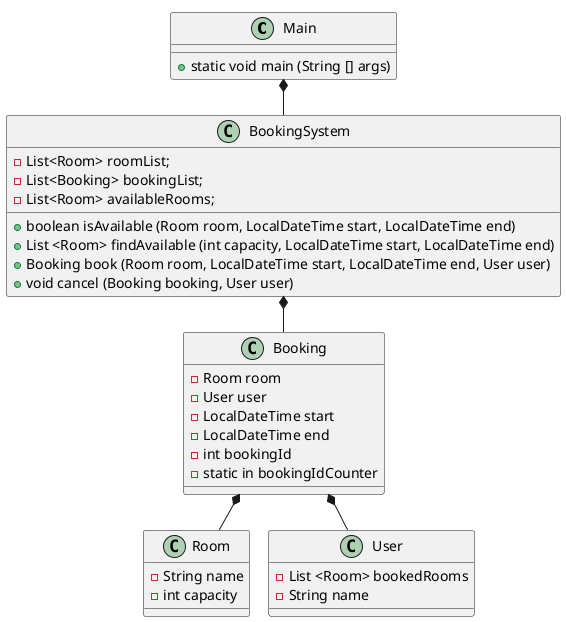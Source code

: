 @startuml
'https://plantuml.com/class-diagram

!pragma layout smetana

class Main {
+ static void main (String [] args)

}

class BookingSystem {
- List<Room> roomList;
- List<Booking> bookingList;
- List<Room> availableRooms;


+ boolean isAvailable (Room room, LocalDateTime start, LocalDateTime end)
+ List <Room> findAvailable (int capacity, LocalDateTime start, LocalDateTime end)
+ Booking book (Room room, LocalDateTime start, LocalDateTime end, User user)
+ void cancel (Booking booking, User user)
}


class Booking {
- Room room
- User user
- LocalDateTime start
- LocalDateTime end
- int bookingId
- static in bookingIdCounter

}

class Room {
- String name
- int capacity

}

class User {
- List <Room> bookedRooms
- String name

}

Main *-- BookingSystem
BookingSystem *-- Booking
Booking *-- User
Booking *-- Room

@enduml